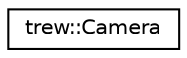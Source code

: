 digraph "Graphical Class Hierarchy"
{
 // LATEX_PDF_SIZE
  edge [fontname="Helvetica",fontsize="10",labelfontname="Helvetica",labelfontsize="10"];
  node [fontname="Helvetica",fontsize="10",shape=record];
  rankdir="LR";
  Node0 [label="trew::Camera",height=0.2,width=0.4,color="black", fillcolor="white", style="filled",URL="$classtrew_1_1_camera.html",tooltip=" "];
}
